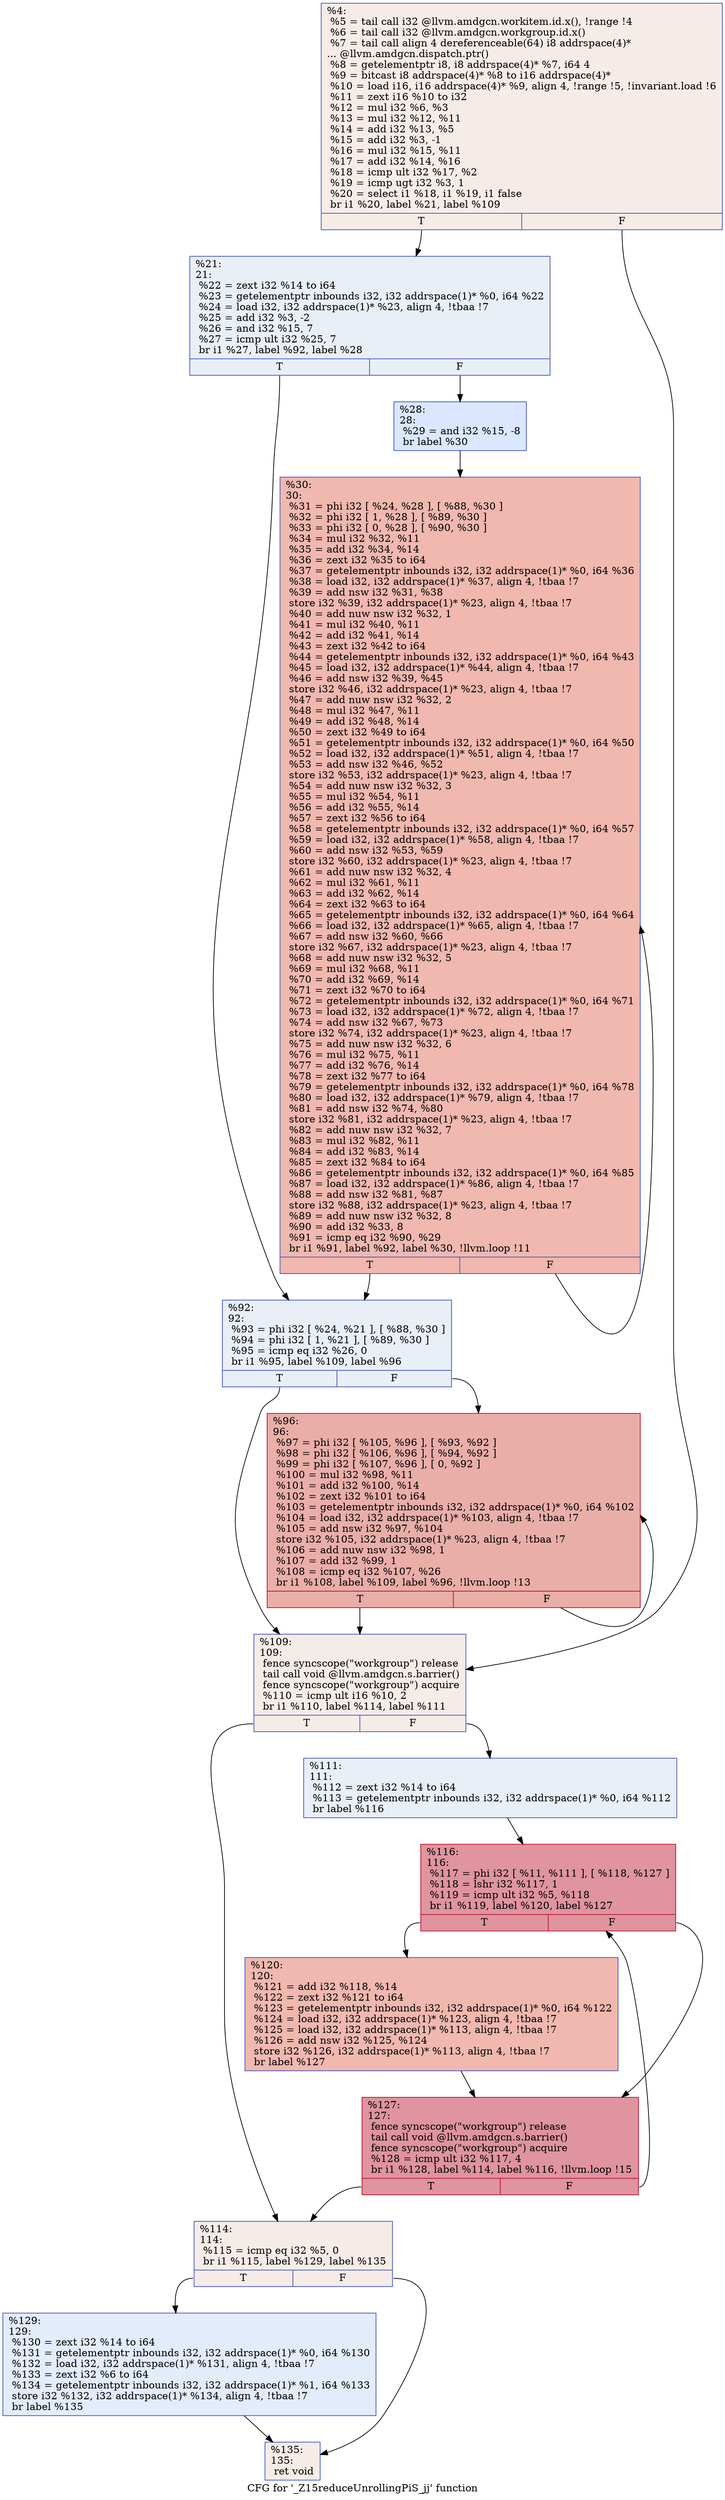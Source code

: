 digraph "CFG for '_Z15reduceUnrollingPiS_jj' function" {
	label="CFG for '_Z15reduceUnrollingPiS_jj' function";

	Node0x54fb7d0 [shape=record,color="#3d50c3ff", style=filled, fillcolor="#ead5c970",label="{%4:\l  %5 = tail call i32 @llvm.amdgcn.workitem.id.x(), !range !4\l  %6 = tail call i32 @llvm.amdgcn.workgroup.id.x()\l  %7 = tail call align 4 dereferenceable(64) i8 addrspace(4)*\l... @llvm.amdgcn.dispatch.ptr()\l  %8 = getelementptr i8, i8 addrspace(4)* %7, i64 4\l  %9 = bitcast i8 addrspace(4)* %8 to i16 addrspace(4)*\l  %10 = load i16, i16 addrspace(4)* %9, align 4, !range !5, !invariant.load !6\l  %11 = zext i16 %10 to i32\l  %12 = mul i32 %6, %3\l  %13 = mul i32 %12, %11\l  %14 = add i32 %13, %5\l  %15 = add i32 %3, -1\l  %16 = mul i32 %15, %11\l  %17 = add i32 %14, %16\l  %18 = icmp ult i32 %17, %2\l  %19 = icmp ugt i32 %3, 1\l  %20 = select i1 %18, i1 %19, i1 false\l  br i1 %20, label %21, label %109\l|{<s0>T|<s1>F}}"];
	Node0x54fb7d0:s0 -> Node0x54fb820;
	Node0x54fb7d0:s1 -> Node0x54fdbc0;
	Node0x54fb820 [shape=record,color="#3d50c3ff", style=filled, fillcolor="#cedaeb70",label="{%21:\l21:                                               \l  %22 = zext i32 %14 to i64\l  %23 = getelementptr inbounds i32, i32 addrspace(1)* %0, i64 %22\l  %24 = load i32, i32 addrspace(1)* %23, align 4, !tbaa !7\l  %25 = add i32 %3, -2\l  %26 = and i32 %15, 7\l  %27 = icmp ult i32 %25, 7\l  br i1 %27, label %92, label %28\l|{<s0>T|<s1>F}}"];
	Node0x54fb820:s0 -> Node0x54fe190;
	Node0x54fb820:s1 -> Node0x54fe220;
	Node0x54fe220 [shape=record,color="#3d50c3ff", style=filled, fillcolor="#abc8fd70",label="{%28:\l28:                                               \l  %29 = and i32 %15, -8\l  br label %30\l}"];
	Node0x54fe220 -> Node0x54fe420;
	Node0x54fe420 [shape=record,color="#3d50c3ff", style=filled, fillcolor="#dc5d4a70",label="{%30:\l30:                                               \l  %31 = phi i32 [ %24, %28 ], [ %88, %30 ]\l  %32 = phi i32 [ 1, %28 ], [ %89, %30 ]\l  %33 = phi i32 [ 0, %28 ], [ %90, %30 ]\l  %34 = mul i32 %32, %11\l  %35 = add i32 %34, %14\l  %36 = zext i32 %35 to i64\l  %37 = getelementptr inbounds i32, i32 addrspace(1)* %0, i64 %36\l  %38 = load i32, i32 addrspace(1)* %37, align 4, !tbaa !7\l  %39 = add nsw i32 %31, %38\l  store i32 %39, i32 addrspace(1)* %23, align 4, !tbaa !7\l  %40 = add nuw nsw i32 %32, 1\l  %41 = mul i32 %40, %11\l  %42 = add i32 %41, %14\l  %43 = zext i32 %42 to i64\l  %44 = getelementptr inbounds i32, i32 addrspace(1)* %0, i64 %43\l  %45 = load i32, i32 addrspace(1)* %44, align 4, !tbaa !7\l  %46 = add nsw i32 %39, %45\l  store i32 %46, i32 addrspace(1)* %23, align 4, !tbaa !7\l  %47 = add nuw nsw i32 %32, 2\l  %48 = mul i32 %47, %11\l  %49 = add i32 %48, %14\l  %50 = zext i32 %49 to i64\l  %51 = getelementptr inbounds i32, i32 addrspace(1)* %0, i64 %50\l  %52 = load i32, i32 addrspace(1)* %51, align 4, !tbaa !7\l  %53 = add nsw i32 %46, %52\l  store i32 %53, i32 addrspace(1)* %23, align 4, !tbaa !7\l  %54 = add nuw nsw i32 %32, 3\l  %55 = mul i32 %54, %11\l  %56 = add i32 %55, %14\l  %57 = zext i32 %56 to i64\l  %58 = getelementptr inbounds i32, i32 addrspace(1)* %0, i64 %57\l  %59 = load i32, i32 addrspace(1)* %58, align 4, !tbaa !7\l  %60 = add nsw i32 %53, %59\l  store i32 %60, i32 addrspace(1)* %23, align 4, !tbaa !7\l  %61 = add nuw nsw i32 %32, 4\l  %62 = mul i32 %61, %11\l  %63 = add i32 %62, %14\l  %64 = zext i32 %63 to i64\l  %65 = getelementptr inbounds i32, i32 addrspace(1)* %0, i64 %64\l  %66 = load i32, i32 addrspace(1)* %65, align 4, !tbaa !7\l  %67 = add nsw i32 %60, %66\l  store i32 %67, i32 addrspace(1)* %23, align 4, !tbaa !7\l  %68 = add nuw nsw i32 %32, 5\l  %69 = mul i32 %68, %11\l  %70 = add i32 %69, %14\l  %71 = zext i32 %70 to i64\l  %72 = getelementptr inbounds i32, i32 addrspace(1)* %0, i64 %71\l  %73 = load i32, i32 addrspace(1)* %72, align 4, !tbaa !7\l  %74 = add nsw i32 %67, %73\l  store i32 %74, i32 addrspace(1)* %23, align 4, !tbaa !7\l  %75 = add nuw nsw i32 %32, 6\l  %76 = mul i32 %75, %11\l  %77 = add i32 %76, %14\l  %78 = zext i32 %77 to i64\l  %79 = getelementptr inbounds i32, i32 addrspace(1)* %0, i64 %78\l  %80 = load i32, i32 addrspace(1)* %79, align 4, !tbaa !7\l  %81 = add nsw i32 %74, %80\l  store i32 %81, i32 addrspace(1)* %23, align 4, !tbaa !7\l  %82 = add nuw nsw i32 %32, 7\l  %83 = mul i32 %82, %11\l  %84 = add i32 %83, %14\l  %85 = zext i32 %84 to i64\l  %86 = getelementptr inbounds i32, i32 addrspace(1)* %0, i64 %85\l  %87 = load i32, i32 addrspace(1)* %86, align 4, !tbaa !7\l  %88 = add nsw i32 %81, %87\l  store i32 %88, i32 addrspace(1)* %23, align 4, !tbaa !7\l  %89 = add nuw nsw i32 %32, 8\l  %90 = add i32 %33, 8\l  %91 = icmp eq i32 %90, %29\l  br i1 %91, label %92, label %30, !llvm.loop !11\l|{<s0>T|<s1>F}}"];
	Node0x54fe420:s0 -> Node0x54fe190;
	Node0x54fe420:s1 -> Node0x54fe420;
	Node0x54fe190 [shape=record,color="#3d50c3ff", style=filled, fillcolor="#cedaeb70",label="{%92:\l92:                                               \l  %93 = phi i32 [ %24, %21 ], [ %88, %30 ]\l  %94 = phi i32 [ 1, %21 ], [ %89, %30 ]\l  %95 = icmp eq i32 %26, 0\l  br i1 %95, label %109, label %96\l|{<s0>T|<s1>F}}"];
	Node0x54fe190:s0 -> Node0x54fdbc0;
	Node0x54fe190:s1 -> Node0x5501980;
	Node0x5501980 [shape=record,color="#b70d28ff", style=filled, fillcolor="#d0473d70",label="{%96:\l96:                                               \l  %97 = phi i32 [ %105, %96 ], [ %93, %92 ]\l  %98 = phi i32 [ %106, %96 ], [ %94, %92 ]\l  %99 = phi i32 [ %107, %96 ], [ 0, %92 ]\l  %100 = mul i32 %98, %11\l  %101 = add i32 %100, %14\l  %102 = zext i32 %101 to i64\l  %103 = getelementptr inbounds i32, i32 addrspace(1)* %0, i64 %102\l  %104 = load i32, i32 addrspace(1)* %103, align 4, !tbaa !7\l  %105 = add nsw i32 %97, %104\l  store i32 %105, i32 addrspace(1)* %23, align 4, !tbaa !7\l  %106 = add nuw nsw i32 %98, 1\l  %107 = add i32 %99, 1\l  %108 = icmp eq i32 %107, %26\l  br i1 %108, label %109, label %96, !llvm.loop !13\l|{<s0>T|<s1>F}}"];
	Node0x5501980:s0 -> Node0x54fdbc0;
	Node0x5501980:s1 -> Node0x5501980;
	Node0x54fdbc0 [shape=record,color="#3d50c3ff", style=filled, fillcolor="#ead5c970",label="{%109:\l109:                                              \l  fence syncscope(\"workgroup\") release\l  tail call void @llvm.amdgcn.s.barrier()\l  fence syncscope(\"workgroup\") acquire\l  %110 = icmp ult i16 %10, 2\l  br i1 %110, label %114, label %111\l|{<s0>T|<s1>F}}"];
	Node0x54fdbc0:s0 -> Node0x5502670;
	Node0x54fdbc0:s1 -> Node0x5502700;
	Node0x5502700 [shape=record,color="#3d50c3ff", style=filled, fillcolor="#cedaeb70",label="{%111:\l111:                                              \l  %112 = zext i32 %14 to i64\l  %113 = getelementptr inbounds i32, i32 addrspace(1)* %0, i64 %112\l  br label %116\l}"];
	Node0x5502700 -> Node0x5502950;
	Node0x5502670 [shape=record,color="#3d50c3ff", style=filled, fillcolor="#ead5c970",label="{%114:\l114:                                              \l  %115 = icmp eq i32 %5, 0\l  br i1 %115, label %129, label %135\l|{<s0>T|<s1>F}}"];
	Node0x5502670:s0 -> Node0x5502aa0;
	Node0x5502670:s1 -> Node0x5502af0;
	Node0x5502950 [shape=record,color="#b70d28ff", style=filled, fillcolor="#b70d2870",label="{%116:\l116:                                              \l  %117 = phi i32 [ %11, %111 ], [ %118, %127 ]\l  %118 = lshr i32 %117, 1\l  %119 = icmp ult i32 %5, %118\l  br i1 %119, label %120, label %127\l|{<s0>T|<s1>F}}"];
	Node0x5502950:s0 -> Node0x5502e90;
	Node0x5502950:s1 -> Node0x5502c30;
	Node0x5502e90 [shape=record,color="#3d50c3ff", style=filled, fillcolor="#dc5d4a70",label="{%120:\l120:                                              \l  %121 = add i32 %118, %14\l  %122 = zext i32 %121 to i64\l  %123 = getelementptr inbounds i32, i32 addrspace(1)* %0, i64 %122\l  %124 = load i32, i32 addrspace(1)* %123, align 4, !tbaa !7\l  %125 = load i32, i32 addrspace(1)* %113, align 4, !tbaa !7\l  %126 = add nsw i32 %125, %124\l  store i32 %126, i32 addrspace(1)* %113, align 4, !tbaa !7\l  br label %127\l}"];
	Node0x5502e90 -> Node0x5502c30;
	Node0x5502c30 [shape=record,color="#b70d28ff", style=filled, fillcolor="#b70d2870",label="{%127:\l127:                                              \l  fence syncscope(\"workgroup\") release\l  tail call void @llvm.amdgcn.s.barrier()\l  fence syncscope(\"workgroup\") acquire\l  %128 = icmp ult i32 %117, 4\l  br i1 %128, label %114, label %116, !llvm.loop !15\l|{<s0>T|<s1>F}}"];
	Node0x5502c30:s0 -> Node0x5502670;
	Node0x5502c30:s1 -> Node0x5502950;
	Node0x5502aa0 [shape=record,color="#3d50c3ff", style=filled, fillcolor="#bfd3f670",label="{%129:\l129:                                              \l  %130 = zext i32 %14 to i64\l  %131 = getelementptr inbounds i32, i32 addrspace(1)* %0, i64 %130\l  %132 = load i32, i32 addrspace(1)* %131, align 4, !tbaa !7\l  %133 = zext i32 %6 to i64\l  %134 = getelementptr inbounds i32, i32 addrspace(1)* %1, i64 %133\l  store i32 %132, i32 addrspace(1)* %134, align 4, !tbaa !7\l  br label %135\l}"];
	Node0x5502aa0 -> Node0x5502af0;
	Node0x5502af0 [shape=record,color="#3d50c3ff", style=filled, fillcolor="#ead5c970",label="{%135:\l135:                                              \l  ret void\l}"];
}
